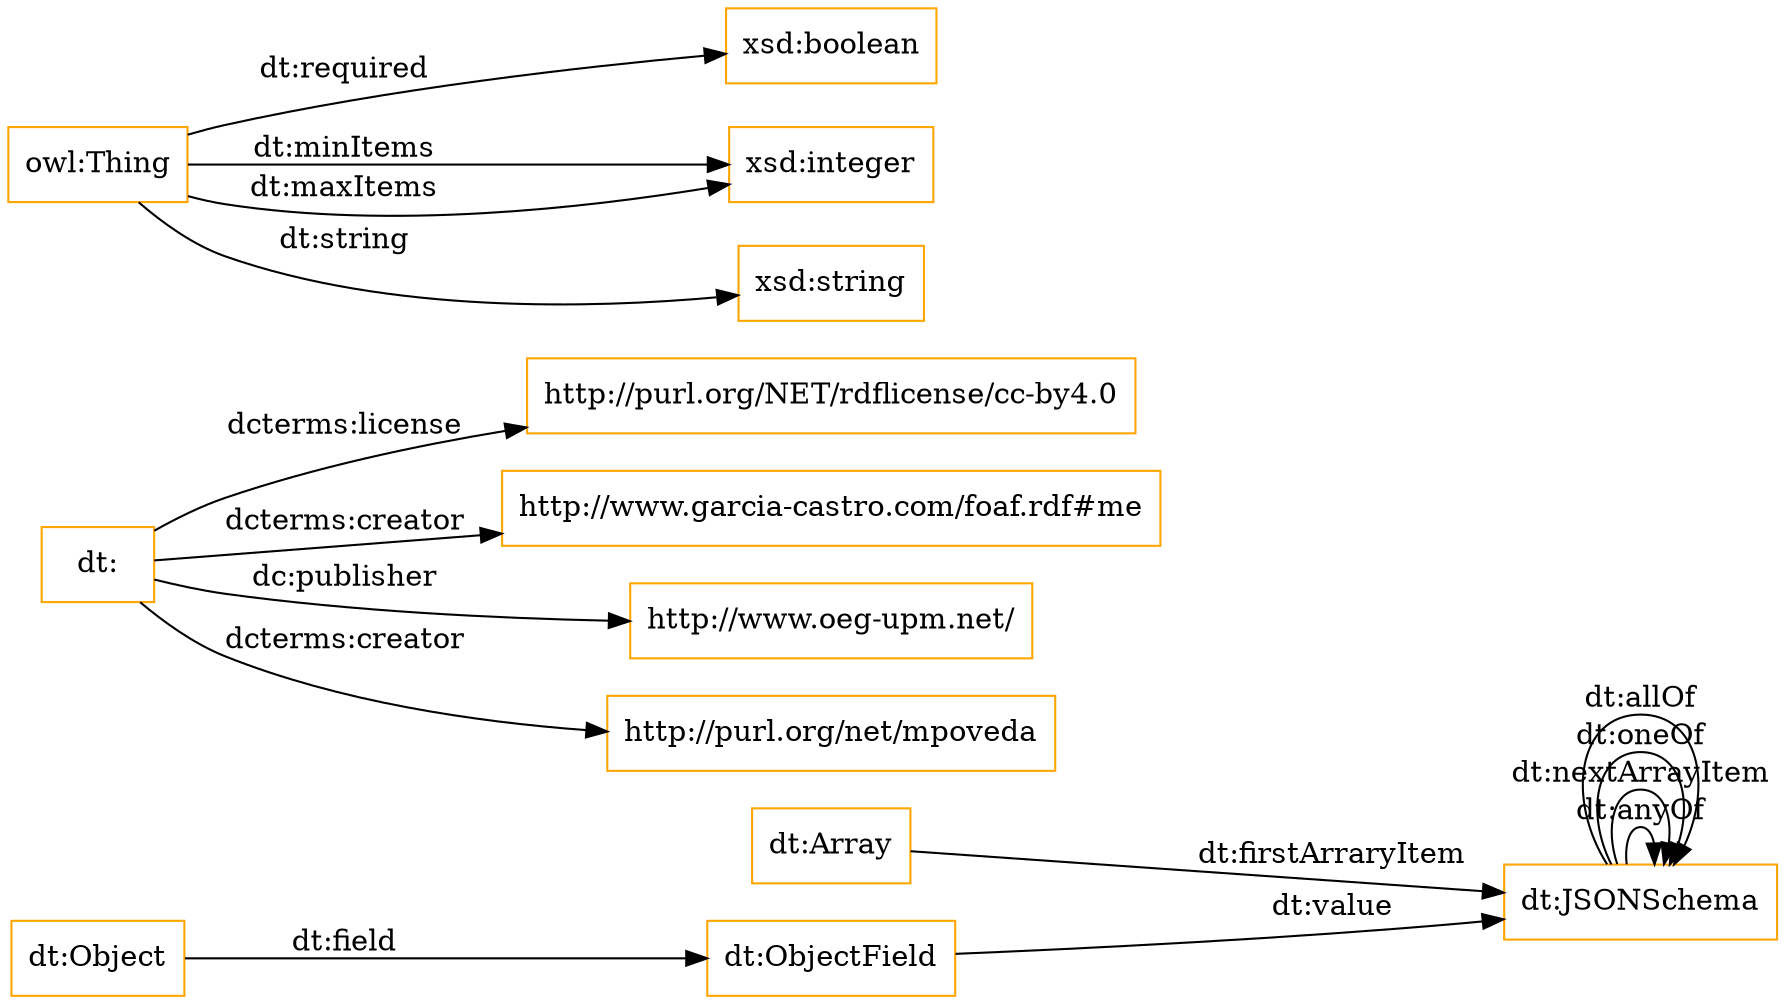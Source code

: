 digraph ar2dtool_diagram { 
rankdir=LR;
size="1501"
node [shape = rectangle, color="orange"]; "dt:ObjectField" "dt:Object" "dt:JSONSchema" "dt:Array" ; /*classes style*/
	"dt:" -> "http://purl.org/NET/rdflicense/cc-by4.0" [ label = "dcterms:license" ];
	"dt:" -> "http://www.garcia-castro.com/foaf.rdf#me" [ label = "dcterms:creator" ];
	"dt:" -> "http://www.oeg-upm.net/" [ label = "dc:publisher" ];
	"dt:" -> "http://purl.org/net/mpoveda" [ label = "dcterms:creator" ];
	"dt:JSONSchema" -> "dt:JSONSchema" [ label = "dt:anyOf" ];
	"dt:JSONSchema" -> "dt:JSONSchema" [ label = "dt:nextArrayItem" ];
	"dt:Object" -> "dt:ObjectField" [ label = "dt:field" ];
	"owl:Thing" -> "xsd:boolean" [ label = "dt:required" ];
	"dt:ObjectField" -> "dt:JSONSchema" [ label = "dt:value" ];
	"dt:JSONSchema" -> "dt:JSONSchema" [ label = "dt:oneOf" ];
	"dt:Array" -> "dt:JSONSchema" [ label = "dt:firstArraryItem" ];
	"dt:JSONSchema" -> "dt:JSONSchema" [ label = "dt:allOf" ];
	"owl:Thing" -> "xsd:integer" [ label = "dt:minItems" ];
	"owl:Thing" -> "xsd:integer" [ label = "dt:maxItems" ];
	"owl:Thing" -> "xsd:string" [ label = "dt:string" ];

}

